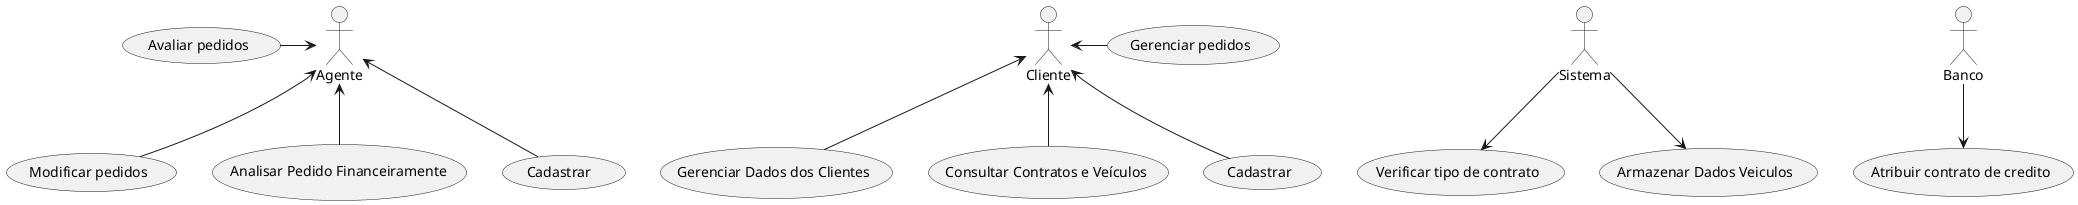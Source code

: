 @startuml

"Cliente" as c
c <-right- (UC2)
c <-- (UC5)
c <-- (UC6)

"Agente" as a
a <-- (UC3)
a <-left- (UC4)
a <-down- (UC7)

"Sistema" as s
s --> (UC11)
s --> (UC10)

"Banco" as b 
b --> (UC12)  

"Cadastrar" as (UC1)
"Cadastrar " as (UC8)

c <-- (UC1)
a <-- (UC8)


"Gerenciar pedidos" as (UC2)
"Modificar pedidos" as (UC3)
"Avaliar pedidos" as (UC4)
"Gerenciar Dados dos Clientes" as (UC5)
"Consultar Contratos e Veículos" as (UC6)
"Analisar Pedido Financeiramente" as (UC7)
"Armazenar Dados Veiculos" as (UC10)
"Verificar tipo de contrato" as (UC11)
"Atribuir contrato de credito" as (UC12)

@enduml
